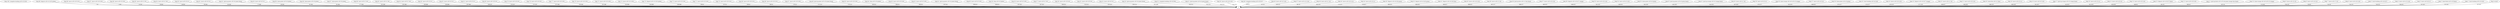 digraph plan {
    Step100 [label = "Step 100: (complete-building a28 w14 b25)";];
    Step99 [label = "Step 99: (deposit a28 w14 b25 green)";];
    Step98 [label = "Step 98: (move a28 w16 w14)";];
    Step97 [label = "Step 97: (move a28 w19 w16)";];
    Step96 [label = "Step 96: (move a28 w3 w19)";];
    Step95 [label = "Step 95: (move a28 w1 w3)";];
    Step94 [label = "Step 94: (move a29 w1 w0)";];
    Step93 [label = "Step 93: (move a30 w0 w1)";];
    Step92 [label = "Step 92: (move a28 w0 w1)";];
    Step91 [label = "Step 91: (pick-up-green a28 w0 green black)";];
    Step90 [label = "Step 90: (move a29 w0 w1)";];
    Step89 [label = "Step 89: (mine-green a30 w0 green)";];
    Step88 [label = "Step 88: (mine-green a29 w0 green)";];
    Step87 [label = "Step 87: (mine-green a29 w0 green)";];
    Step86 [label = "Step 86: (move a30 w1 w0)";];
    Step85 [label = "Step 85: (move a28 w1 w0)";];
    Step84 [label = "Step 84: (move a29 w1 w0)";];
    Step83 [label = "Step 83: (move a30 w3 w1)";];
    Step82 [label = "Step 82: (move a28 w3 w1)";];
    Step81 [label = "Step 81: (move a29 w3 w1)";];
    Step80 [label = "Step 80: (move a30 w19 w3)";];
    Step79 [label = "Step 79: (move a28 w19 w3)";];
    Step78 [label = "Step 78: (move a29 w19 w3)";];
    Step77 [label = "Step 77: (move a30 w16 w19)";];
    Step76 [label = "Step 76: (move a28 w16 w19)";];
    Step75 [label = "Step 75: (move a29 w16 w19)";];
    Step74 [label = "Step 74: (move a30 w14 w16)";];
    Step73 [label = "Step 73: (deposit a30 w14 b25 green)";];
    Step72 [label = "Step 72: (move a28 w14 w16)";];
    Step71 [label = "Step 71: (move a29 w14 w16)";];
    Step70 [label = "Step 70: (move a30 w16 w14)";];
    Step69 [label = "Step 69: (move a28 w16 w14)";];
    Step68 [label = "Step 68: (move a29 w16 w14)";];
    Step67 [label = "Step 67: (move a30 w19 w16)";];
    Step66 [label = "Step 66: (pick-up-green a30 w19 green black)";];
    Step65 [label = "Step 65: (move a28 w19 w16)";];
    Step64 [label = "Step 64: (drop a28 w19 green)";];
    Step63 [label = "Step 63: (move a29 w19 w16)";];
    Step62 [label = "Step 62: (move a28 w3 w19)";];
    Step61 [label = "Step 61: (pick-up-green a28 w3 green black)";];
    Step60 [label = "Step 60: (move a29 w3 w19)";];
    Step59 [label = "Step 59: (drop a29 w3 green)";];
    Step58 [label = "Step 58: (move a30 w3 w19)";];
    Step57 [label = "Step 57: (move a29 w1 w3)";];
    Step56 [label = "Step 56: (move a30 w19 w3)";];
    Step55 [label = "Step 55: (move a28 w19 w3)";];
    Step54 [label = "Step 54: (move a29 w0 w1)";];
    Step53 [label = "Step 53: (pick-up-green a29 w0 green black)";];
    Step52 [label = "Step 52: (complete-building a29 w0 b26)";];
    Step51 [label = "Step 51: (pick-up-green a29 w0 green black)";];
    Step50 [label = "Step 50: (move a28 w16 w19)";];
    Step49 [label = "Step 49: (complete-building a28 w16 b27)";];
    Step48 [label = "Step 48: (move a30 w3 w19)";];
    Step47 [label = "Step 47: (move a28 w14 w16)";];
    Step46 [label = "Step 46: (move a30 w1 w3)";];
    Step45 [label = "Step 45: (move a28 w16 w14)";];
    Step44 [label = "Step 44: (move a30 w0 w1)";];
    Step43 [label = "Step 43: (deposit a29 w0 b26 green)";];
    Step42 [label = "Step 42: (deposit a29 w0 b26 green)";];
    Step41 [label = "Step 41: (deposit a30 w0 b26 blue)";];
    Step40 [label = "Step 40: (move a28 w19 w16)";];
    Step39 [label = "Step 39: (move a30 w1 w0)";];
    Step38 [label = "Step 38: (pick-up-blue a30 w1 blue black)";];
    Step37 [label = "Step 37: (move a28 w16 w19)";];
    Step36 [label = "Step 36: (deposit a28 w16 b27 orange)";];
    Step35 [label = "Step 35: (move a28 w19 w16)";];
    Step34 [label = "Step 34: (move a28 w3 w19)";];
    Step33 [label = "Step 33: (mine-green a29 w0 green)";];
    Step32 [label = "Step 32: (pick-up-green a29 w0 green black)";];
    Step31 [label = "Step 31: (pick-up-orange a28 w3 orange black)";];
    Step30 [label = "Step 30: (move a29 w1 w0)";];
    Step29 [label = "Step 29: (move a29 w0 w1)";];
    Step28 [label = "Step 28: (mine-orange a28 a28 a28 w3 orange)";];
    Step27 [label = "Step 27: (move a28 w19 w3)";];
    Step26 [label = "Step 26: (mine-green a29 w0 green)";];
    Step25 [label = "Step 25: (start-building a29 w0 b26)";];
    Step24 [label = "Step 24: (move a28 w16 w19)";];
    Step23 [label = "Step 23: (deposit a28 w16 b27 orange)";];
    Step22 [label = "Step 22: (move a29 w1 w0)";];
    Step21 [label = "Step 21: (move a28 w19 w16)";];
    Step20 [label = "Step 20: (mine-blue a30 w1 blue)";];
    Step19 [label = "Step 19: (move a29 w3 w1)";];
    Step18 [label = "Step 18: (move a28 w3 w19)";];
    Step17 [label = "Step 17: (pick-up-orange a28 w3 orange black)";];
    Step16 [label = "Step 16: (move a30 w3 w1)";];
    Step15 [label = "Step 15: (move a29 w19 w3)";];
    Step14 [label = "Step 14: (move a29 w16 w19)";];
    Step13 [label = "Step 13: (deposit a29 w16 b27 black)";];
    Step12 [label = "Step 12: (move a29 w19 w16)";];
    Step11 [label = "Step 11: (pick-up-black a29 w19 red green orange blue black)";];
    Step10 [label = "Step 10: (mine-orange a30 a30 a30 w3 orange)";];
    Step9 [label = "Step 9: (move a30 w5 w3)";];
    Step8 [label = "Step 8: (move a28 w19 w3)";];
    Step7 [label = "Step 7: (move a30 w7 w5)";];
    Step6 [label = "Step 6: (move a28 w16 w19)";];
    Step5 [label = "Step 5: (start-building a28 w16 b27)";];
    Step4 [label = "Step 4: (move a28 w14 w16)";];
    Step3 [label = "Step 3: (move a30 w9 w7)";];
    Step2 [label = "Step 2: (mine-black a29 w19 black)";];
    Step1 [label = "Step 1: (start-building a28 w14 b25)";];
    Step0 [label = "Step 0:(start)";];
    Step0 -> Z [label = "757.421";];
    Step1 -> Z [label = "757.421";];
    Step2 -> Z [label = "757.421";];
    Step3 -> Z [label = "756.421";];
    Step4 -> Z [label = "743.221";];
    Step5 -> Z [label = "742.221";];
    Step6 -> Z [label = "741.02";];
    Step7 -> Z [label = "726.82";];
    Step8 -> Z [label = "726.219";];
    Step9 -> Z [label = "712.818";];
    Step10 -> Z [label = "657.42";];
    Step11 -> Z [label = "656.42";];
    Step12 -> Z [label = "641.02";];
    Step13 -> Z [label = "640.02";];
    Step14 -> Z [label = "624.619";];
    Step15 -> Z [label = "612.818";];
    Step16 -> Z [label = "612.817";];
    Step17 -> Z [label = "611.817";];
    Step18 -> Z [label = "605.418";];
    Step19 -> Z [label = "598.218";];
    Step20 -> Z [label = "592.616";];
    Step21 -> Z [label = "590.817";];
    Step22 -> Z [label = "577.216";];
    Step23 -> Z [label = "576.216";];
    Step24 -> Z [label = "574.217";];
    Step25 -> Z [label = "574.217";];
    Step26 -> Z [label = "560.815";];
    Step27 -> Z [label = "541.615";];
    Step28 -> Z [label = "474.217";];
    Step29 -> Z [label = "457.616";];
    Step30 -> Z [label = "441.614";];
    Step31 -> Z [label = "441.016";];
    Step32 -> Z [label = "441.016";];
    Step33 -> Z [label = "440.614";];
    Step34 -> Z [label = "421.413";];
    Step35 -> Z [label = "406.013";];
    Step36 -> Z [label = "405.013";];
    Step37 -> Z [label = "398.217";];
    Step38 -> Z [label = "397.217";];
    Step39 -> Z [label = "389.612";];
    Step40 -> Z [label = "380.617";];
    Step41 -> Z [label = "380.616";];
    Step42 -> Z [label = "380.615";];
    Step43 -> Z [label = "379.617";];
    Step44 -> Z [label = "374.211";];
    Step45 -> Z [label = "363.016";];
    Step46 -> Z [label = "361.01";];
    Step47 -> Z [label = "348.415";];
    Step48 -> Z [label = "347.81";];
    Step49 -> Z [label = "346.81";];
    Step50 -> Z [label = "341.015";];
    Step51 -> Z [label = "341.014";];
    Step52 -> Z [label = "341.014";];
    Step53 -> Z [label = "340.014";];
    Step54 -> Z [label = "331.409";];
    Step55 -> Z [label = "329.214";];
    Step56 -> Z [label = "323.413";];
    Step57 -> Z [label = "310.013";];
    Step58 -> Z [label = "308.813";];
    Step59 -> Z [label = "307.813";];
    Step60 -> Z [label = "307.812";];
    Step61 -> Z [label = "306.812";];
    Step62 -> Z [label = "288.612";];
    Step63 -> Z [label = "287.612";];
    Step64 -> Z [label = "286.612";];
    Step65 -> Z [label = "286.611";];
    Step66 -> Z [label = "285.611";];
    Step67 -> Z [label = "273.211";];
    Step68 -> Z [label = "271.211";];
    Step69 -> Z [label = "270.21";];
    Step70 -> Z [label = "260.01";];
    Step71 -> Z [label = "258.01";];
    Step72 -> Z [label = "257.01";];
    Step73 -> Z [label = "256.01";];
    Step74 -> Z [label = "246.809";];
    Step75 -> Z [label = "244.809";];
    Step76 -> Z [label = "242.809";];
    Step77 -> Z [label = "231.408";];
    Step78 -> Z [label = "229.408";];
    Step79 -> Z [label = "227.408";];
    Step80 -> Z [label = "212.207";];
    Step81 -> Z [label = "210.207";];
    Step82 -> Z [label = "208.207";];
    Step83 -> Z [label = "197.606";];
    Step84 -> Z [label = "195.606";];
    Step85 -> Z [label = "193.606";];
    Step86 -> Z [label = "181.006";];
    Step87 -> Z [label = "181.006";];
    Step88 -> Z [label = "177.006";];
    Step89 -> Z [label = "81.006";];
    Step90 -> Z [label = "81.005";];
    Step91 -> Z [label = "80.005";];
    Step92 -> Z [label = "77.006";];
    Step93 -> Z [label = "64.405";];
    Step94 -> Z [label = "63.404";];
    Step95 -> Z [label = "48.803";];
    Step96 -> Z [label = "29.602";];
    Step97 -> Z [label = "14.201";];
    Step98 -> Z [label = "1.001";];
    Step99 -> Z [label = "0.0";];
}